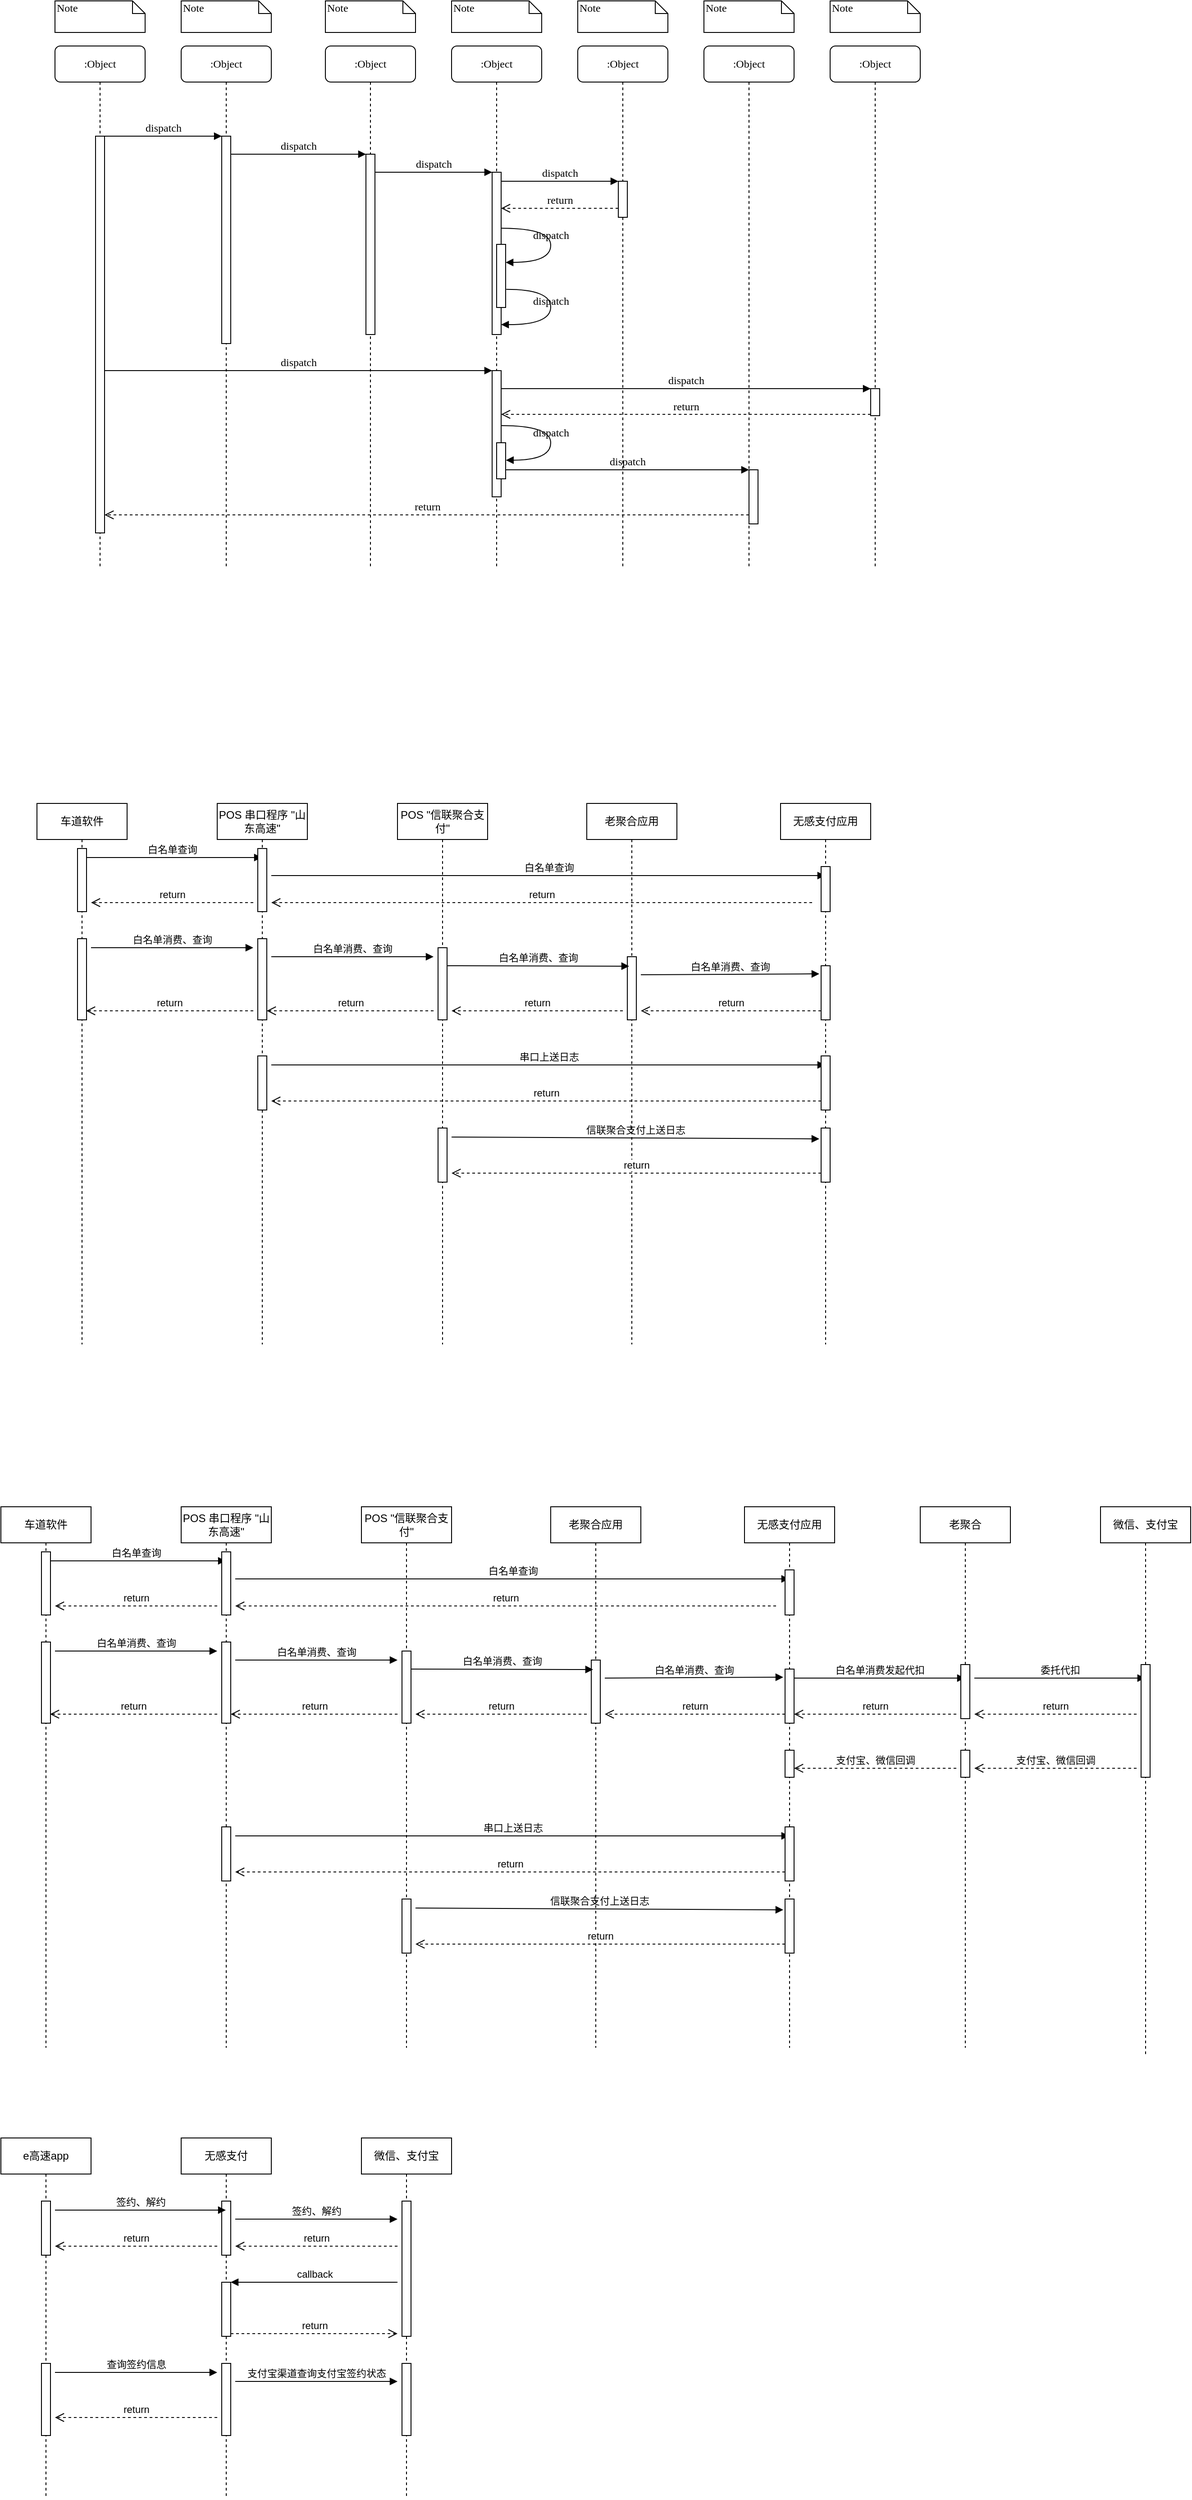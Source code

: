 <mxfile version="17.4.2" type="github">
  <diagram name="Page-1" id="13e1069c-82ec-6db2-03f1-153e76fe0fe0">
    <mxGraphModel dx="1422" dy="794" grid="1" gridSize="10" guides="1" tooltips="1" connect="1" arrows="1" fold="1" page="1" pageScale="1" pageWidth="1100" pageHeight="850" background="none" math="0" shadow="0">
      <root>
        <mxCell id="0" />
        <mxCell id="1" parent="0" />
        <mxCell id="7baba1c4bc27f4b0-2" value=":Object" style="shape=umlLifeline;perimeter=lifelinePerimeter;whiteSpace=wrap;html=1;container=1;collapsible=0;recursiveResize=0;outlineConnect=0;rounded=1;shadow=0;comic=0;labelBackgroundColor=none;strokeWidth=1;fontFamily=Verdana;fontSize=12;align=center;" parent="1" vertex="1">
          <mxGeometry x="240" y="80" width="100" height="580" as="geometry" />
        </mxCell>
        <mxCell id="7baba1c4bc27f4b0-10" value="" style="html=1;points=[];perimeter=orthogonalPerimeter;rounded=0;shadow=0;comic=0;labelBackgroundColor=none;strokeWidth=1;fontFamily=Verdana;fontSize=12;align=center;" parent="7baba1c4bc27f4b0-2" vertex="1">
          <mxGeometry x="45" y="100" width="10" height="230" as="geometry" />
        </mxCell>
        <mxCell id="7baba1c4bc27f4b0-3" value=":Object" style="shape=umlLifeline;perimeter=lifelinePerimeter;whiteSpace=wrap;html=1;container=1;collapsible=0;recursiveResize=0;outlineConnect=0;rounded=1;shadow=0;comic=0;labelBackgroundColor=none;strokeWidth=1;fontFamily=Verdana;fontSize=12;align=center;" parent="1" vertex="1">
          <mxGeometry x="400" y="80" width="100" height="580" as="geometry" />
        </mxCell>
        <mxCell id="7baba1c4bc27f4b0-13" value="" style="html=1;points=[];perimeter=orthogonalPerimeter;rounded=0;shadow=0;comic=0;labelBackgroundColor=none;strokeWidth=1;fontFamily=Verdana;fontSize=12;align=center;" parent="7baba1c4bc27f4b0-3" vertex="1">
          <mxGeometry x="45" y="120" width="10" height="200" as="geometry" />
        </mxCell>
        <mxCell id="7baba1c4bc27f4b0-4" value=":Object" style="shape=umlLifeline;perimeter=lifelinePerimeter;whiteSpace=wrap;html=1;container=1;collapsible=0;recursiveResize=0;outlineConnect=0;rounded=1;shadow=0;comic=0;labelBackgroundColor=none;strokeWidth=1;fontFamily=Verdana;fontSize=12;align=center;" parent="1" vertex="1">
          <mxGeometry x="540" y="80" width="100" height="580" as="geometry" />
        </mxCell>
        <mxCell id="7baba1c4bc27f4b0-5" value=":Object" style="shape=umlLifeline;perimeter=lifelinePerimeter;whiteSpace=wrap;html=1;container=1;collapsible=0;recursiveResize=0;outlineConnect=0;rounded=1;shadow=0;comic=0;labelBackgroundColor=none;strokeWidth=1;fontFamily=Verdana;fontSize=12;align=center;" parent="1" vertex="1">
          <mxGeometry x="680" y="80" width="100" height="580" as="geometry" />
        </mxCell>
        <mxCell id="7baba1c4bc27f4b0-6" value=":Object" style="shape=umlLifeline;perimeter=lifelinePerimeter;whiteSpace=wrap;html=1;container=1;collapsible=0;recursiveResize=0;outlineConnect=0;rounded=1;shadow=0;comic=0;labelBackgroundColor=none;strokeWidth=1;fontFamily=Verdana;fontSize=12;align=center;" parent="1" vertex="1">
          <mxGeometry x="820" y="80" width="100" height="580" as="geometry" />
        </mxCell>
        <mxCell id="7baba1c4bc27f4b0-7" value=":Object" style="shape=umlLifeline;perimeter=lifelinePerimeter;whiteSpace=wrap;html=1;container=1;collapsible=0;recursiveResize=0;outlineConnect=0;rounded=1;shadow=0;comic=0;labelBackgroundColor=none;strokeWidth=1;fontFamily=Verdana;fontSize=12;align=center;" parent="1" vertex="1">
          <mxGeometry x="960" y="80" width="100" height="580" as="geometry" />
        </mxCell>
        <mxCell id="7baba1c4bc27f4b0-8" value=":Object" style="shape=umlLifeline;perimeter=lifelinePerimeter;whiteSpace=wrap;html=1;container=1;collapsible=0;recursiveResize=0;outlineConnect=0;rounded=1;shadow=0;comic=0;labelBackgroundColor=none;strokeWidth=1;fontFamily=Verdana;fontSize=12;align=center;" parent="1" vertex="1">
          <mxGeometry x="100" y="80" width="100" height="580" as="geometry" />
        </mxCell>
        <mxCell id="7baba1c4bc27f4b0-9" value="" style="html=1;points=[];perimeter=orthogonalPerimeter;rounded=0;shadow=0;comic=0;labelBackgroundColor=none;strokeWidth=1;fontFamily=Verdana;fontSize=12;align=center;" parent="7baba1c4bc27f4b0-8" vertex="1">
          <mxGeometry x="45" y="100" width="10" height="440" as="geometry" />
        </mxCell>
        <mxCell id="7baba1c4bc27f4b0-16" value="" style="html=1;points=[];perimeter=orthogonalPerimeter;rounded=0;shadow=0;comic=0;labelBackgroundColor=none;strokeWidth=1;fontFamily=Verdana;fontSize=12;align=center;" parent="1" vertex="1">
          <mxGeometry x="585" y="220" width="10" height="180" as="geometry" />
        </mxCell>
        <mxCell id="7baba1c4bc27f4b0-17" value="dispatch" style="html=1;verticalAlign=bottom;endArrow=block;labelBackgroundColor=none;fontFamily=Verdana;fontSize=12;edgeStyle=elbowEdgeStyle;elbow=vertical;" parent="1" source="7baba1c4bc27f4b0-13" target="7baba1c4bc27f4b0-16" edge="1">
          <mxGeometry relative="1" as="geometry">
            <mxPoint x="510" y="220" as="sourcePoint" />
            <Array as="points">
              <mxPoint x="460" y="220" />
            </Array>
          </mxGeometry>
        </mxCell>
        <mxCell id="7baba1c4bc27f4b0-19" value="" style="html=1;points=[];perimeter=orthogonalPerimeter;rounded=0;shadow=0;comic=0;labelBackgroundColor=none;strokeWidth=1;fontFamily=Verdana;fontSize=12;align=center;" parent="1" vertex="1">
          <mxGeometry x="725" y="230" width="10" height="40" as="geometry" />
        </mxCell>
        <mxCell id="7baba1c4bc27f4b0-20" value="dispatch" style="html=1;verticalAlign=bottom;endArrow=block;entryX=0;entryY=0;labelBackgroundColor=none;fontFamily=Verdana;fontSize=12;edgeStyle=elbowEdgeStyle;elbow=vertical;" parent="1" source="7baba1c4bc27f4b0-16" target="7baba1c4bc27f4b0-19" edge="1">
          <mxGeometry relative="1" as="geometry">
            <mxPoint x="650" y="230" as="sourcePoint" />
          </mxGeometry>
        </mxCell>
        <mxCell id="7baba1c4bc27f4b0-21" value="return" style="html=1;verticalAlign=bottom;endArrow=open;dashed=1;endSize=8;labelBackgroundColor=none;fontFamily=Verdana;fontSize=12;edgeStyle=elbowEdgeStyle;elbow=vertical;" parent="1" source="7baba1c4bc27f4b0-19" target="7baba1c4bc27f4b0-16" edge="1">
          <mxGeometry relative="1" as="geometry">
            <mxPoint x="650" y="306" as="targetPoint" />
            <Array as="points">
              <mxPoint x="670" y="260" />
              <mxPoint x="700" y="260" />
            </Array>
          </mxGeometry>
        </mxCell>
        <mxCell id="7baba1c4bc27f4b0-22" value="" style="html=1;points=[];perimeter=orthogonalPerimeter;rounded=0;shadow=0;comic=0;labelBackgroundColor=none;strokeWidth=1;fontFamily=Verdana;fontSize=12;align=center;" parent="1" vertex="1">
          <mxGeometry x="585" y="440" width="10" height="140" as="geometry" />
        </mxCell>
        <mxCell id="7baba1c4bc27f4b0-23" value="dispatch" style="html=1;verticalAlign=bottom;endArrow=block;entryX=0;entryY=0;labelBackgroundColor=none;fontFamily=Verdana;fontSize=12;" parent="1" source="7baba1c4bc27f4b0-9" target="7baba1c4bc27f4b0-22" edge="1">
          <mxGeometry relative="1" as="geometry">
            <mxPoint x="510" y="420" as="sourcePoint" />
          </mxGeometry>
        </mxCell>
        <mxCell id="7baba1c4bc27f4b0-25" value="" style="html=1;points=[];perimeter=orthogonalPerimeter;rounded=0;shadow=0;comic=0;labelBackgroundColor=none;strokeColor=#000000;strokeWidth=1;fillColor=#FFFFFF;fontFamily=Verdana;fontSize=12;fontColor=#000000;align=center;" parent="1" vertex="1">
          <mxGeometry x="1005" y="460" width="10" height="30" as="geometry" />
        </mxCell>
        <mxCell id="7baba1c4bc27f4b0-26" value="dispatch" style="html=1;verticalAlign=bottom;endArrow=block;entryX=0;entryY=0;labelBackgroundColor=none;fontFamily=Verdana;fontSize=12;" parent="1" source="7baba1c4bc27f4b0-22" target="7baba1c4bc27f4b0-25" edge="1">
          <mxGeometry relative="1" as="geometry">
            <mxPoint x="930" y="340" as="sourcePoint" />
          </mxGeometry>
        </mxCell>
        <mxCell id="7baba1c4bc27f4b0-27" value="return" style="html=1;verticalAlign=bottom;endArrow=open;dashed=1;endSize=8;exitX=0;exitY=0.95;labelBackgroundColor=none;fontFamily=Verdana;fontSize=12;" parent="1" source="7baba1c4bc27f4b0-25" target="7baba1c4bc27f4b0-22" edge="1">
          <mxGeometry relative="1" as="geometry">
            <mxPoint x="930" y="416" as="targetPoint" />
          </mxGeometry>
        </mxCell>
        <mxCell id="7baba1c4bc27f4b0-28" value="" style="html=1;points=[];perimeter=orthogonalPerimeter;rounded=0;shadow=0;comic=0;labelBackgroundColor=none;strokeWidth=1;fontFamily=Verdana;fontSize=12;align=center;" parent="1" vertex="1">
          <mxGeometry x="870" y="550" width="10" height="60" as="geometry" />
        </mxCell>
        <mxCell id="7baba1c4bc27f4b0-29" value="dispatch" style="html=1;verticalAlign=bottom;endArrow=block;entryX=0;entryY=0;labelBackgroundColor=none;fontFamily=Verdana;fontSize=12;edgeStyle=elbowEdgeStyle;elbow=vertical;" parent="1" source="7baba1c4bc27f4b0-37" target="7baba1c4bc27f4b0-28" edge="1">
          <mxGeometry relative="1" as="geometry">
            <mxPoint x="800" y="550" as="sourcePoint" />
          </mxGeometry>
        </mxCell>
        <mxCell id="7baba1c4bc27f4b0-30" value="return" style="html=1;verticalAlign=bottom;endArrow=open;dashed=1;endSize=8;labelBackgroundColor=none;fontFamily=Verdana;fontSize=12;edgeStyle=elbowEdgeStyle;elbow=vertical;" parent="1" source="7baba1c4bc27f4b0-28" target="7baba1c4bc27f4b0-9" edge="1">
          <mxGeometry relative="1" as="geometry">
            <mxPoint x="800" y="626" as="targetPoint" />
            <Array as="points">
              <mxPoint x="570" y="600" />
            </Array>
          </mxGeometry>
        </mxCell>
        <mxCell id="7baba1c4bc27f4b0-11" value="dispatch" style="html=1;verticalAlign=bottom;endArrow=block;entryX=0;entryY=0;labelBackgroundColor=none;fontFamily=Verdana;fontSize=12;edgeStyle=elbowEdgeStyle;elbow=vertical;" parent="1" source="7baba1c4bc27f4b0-9" target="7baba1c4bc27f4b0-10" edge="1">
          <mxGeometry relative="1" as="geometry">
            <mxPoint x="220" y="190" as="sourcePoint" />
          </mxGeometry>
        </mxCell>
        <mxCell id="7baba1c4bc27f4b0-14" value="dispatch" style="html=1;verticalAlign=bottom;endArrow=block;entryX=0;entryY=0;labelBackgroundColor=none;fontFamily=Verdana;fontSize=12;edgeStyle=elbowEdgeStyle;elbow=vertical;" parent="1" source="7baba1c4bc27f4b0-10" target="7baba1c4bc27f4b0-13" edge="1">
          <mxGeometry relative="1" as="geometry">
            <mxPoint x="370" y="200" as="sourcePoint" />
          </mxGeometry>
        </mxCell>
        <mxCell id="7baba1c4bc27f4b0-34" value="" style="html=1;points=[];perimeter=orthogonalPerimeter;rounded=0;shadow=0;comic=0;labelBackgroundColor=none;strokeWidth=1;fontFamily=Verdana;fontSize=12;align=center;" parent="1" vertex="1">
          <mxGeometry x="590" y="300" width="10" height="70" as="geometry" />
        </mxCell>
        <mxCell id="7baba1c4bc27f4b0-35" value="dispatch" style="html=1;verticalAlign=bottom;endArrow=block;labelBackgroundColor=none;fontFamily=Verdana;fontSize=12;elbow=vertical;edgeStyle=orthogonalEdgeStyle;curved=1;entryX=1;entryY=0.286;entryPerimeter=0;exitX=1.038;exitY=0.345;exitPerimeter=0;" parent="1" source="7baba1c4bc27f4b0-16" target="7baba1c4bc27f4b0-34" edge="1">
          <mxGeometry relative="1" as="geometry">
            <mxPoint x="465" y="230" as="sourcePoint" />
            <mxPoint x="595" y="230" as="targetPoint" />
            <Array as="points">
              <mxPoint x="650" y="282" />
              <mxPoint x="650" y="320" />
            </Array>
          </mxGeometry>
        </mxCell>
        <mxCell id="7baba1c4bc27f4b0-36" value="dispatch" style="html=1;verticalAlign=bottom;endArrow=block;labelBackgroundColor=none;fontFamily=Verdana;fontSize=12;elbow=vertical;edgeStyle=orthogonalEdgeStyle;curved=1;exitX=1.066;exitY=0.713;exitPerimeter=0;" parent="1" source="7baba1c4bc27f4b0-34" edge="1">
          <mxGeometry relative="1" as="geometry">
            <mxPoint x="610.333" y="350" as="sourcePoint" />
            <mxPoint x="595" y="389" as="targetPoint" />
            <Array as="points">
              <mxPoint x="650" y="350" />
              <mxPoint x="650" y="389" />
            </Array>
          </mxGeometry>
        </mxCell>
        <mxCell id="7baba1c4bc27f4b0-37" value="" style="html=1;points=[];perimeter=orthogonalPerimeter;rounded=0;shadow=0;comic=0;labelBackgroundColor=none;strokeWidth=1;fontFamily=Verdana;fontSize=12;align=center;" parent="1" vertex="1">
          <mxGeometry x="590" y="520" width="10" height="40" as="geometry" />
        </mxCell>
        <mxCell id="7baba1c4bc27f4b0-39" value="dispatch" style="html=1;verticalAlign=bottom;endArrow=block;labelBackgroundColor=none;fontFamily=Verdana;fontSize=12;elbow=vertical;edgeStyle=orthogonalEdgeStyle;curved=1;entryX=1;entryY=0.286;entryPerimeter=0;exitX=1.038;exitY=0.345;exitPerimeter=0;" parent="1" edge="1">
          <mxGeometry relative="1" as="geometry">
            <mxPoint x="595.333" y="501" as="sourcePoint" />
            <mxPoint x="600.333" y="539.333" as="targetPoint" />
            <Array as="points">
              <mxPoint x="650" y="501" />
              <mxPoint x="650" y="539" />
            </Array>
          </mxGeometry>
        </mxCell>
        <mxCell id="7baba1c4bc27f4b0-40" value="Note" style="shape=note;whiteSpace=wrap;html=1;size=14;verticalAlign=top;align=left;spacingTop=-6;rounded=0;shadow=0;comic=0;labelBackgroundColor=none;strokeWidth=1;fontFamily=Verdana;fontSize=12" parent="1" vertex="1">
          <mxGeometry x="100" y="30" width="100" height="35" as="geometry" />
        </mxCell>
        <mxCell id="7baba1c4bc27f4b0-41" value="Note" style="shape=note;whiteSpace=wrap;html=1;size=14;verticalAlign=top;align=left;spacingTop=-6;rounded=0;shadow=0;comic=0;labelBackgroundColor=none;strokeWidth=1;fontFamily=Verdana;fontSize=12" parent="1" vertex="1">
          <mxGeometry x="240" y="30" width="100" height="35" as="geometry" />
        </mxCell>
        <mxCell id="7baba1c4bc27f4b0-42" value="Note" style="shape=note;whiteSpace=wrap;html=1;size=14;verticalAlign=top;align=left;spacingTop=-6;rounded=0;shadow=0;comic=0;labelBackgroundColor=none;strokeWidth=1;fontFamily=Verdana;fontSize=12" parent="1" vertex="1">
          <mxGeometry x="400" y="30" width="100" height="35" as="geometry" />
        </mxCell>
        <mxCell id="7baba1c4bc27f4b0-43" value="Note" style="shape=note;whiteSpace=wrap;html=1;size=14;verticalAlign=top;align=left;spacingTop=-6;rounded=0;shadow=0;comic=0;labelBackgroundColor=none;strokeWidth=1;fontFamily=Verdana;fontSize=12" parent="1" vertex="1">
          <mxGeometry x="540" y="30" width="100" height="35" as="geometry" />
        </mxCell>
        <mxCell id="7baba1c4bc27f4b0-44" value="Note" style="shape=note;whiteSpace=wrap;html=1;size=14;verticalAlign=top;align=left;spacingTop=-6;rounded=0;shadow=0;comic=0;labelBackgroundColor=none;strokeWidth=1;fontFamily=Verdana;fontSize=12" parent="1" vertex="1">
          <mxGeometry x="680" y="30" width="100" height="35" as="geometry" />
        </mxCell>
        <mxCell id="7baba1c4bc27f4b0-45" value="Note" style="shape=note;whiteSpace=wrap;html=1;size=14;verticalAlign=top;align=left;spacingTop=-6;rounded=0;shadow=0;comic=0;labelBackgroundColor=none;strokeWidth=1;fontFamily=Verdana;fontSize=12" parent="1" vertex="1">
          <mxGeometry x="820" y="30" width="100" height="35" as="geometry" />
        </mxCell>
        <mxCell id="7baba1c4bc27f4b0-46" value="Note" style="shape=note;whiteSpace=wrap;html=1;size=14;verticalAlign=top;align=left;spacingTop=-6;rounded=0;shadow=0;comic=0;labelBackgroundColor=none;strokeWidth=1;fontFamily=Verdana;fontSize=12" parent="1" vertex="1">
          <mxGeometry x="960" y="30" width="100" height="35" as="geometry" />
        </mxCell>
        <mxCell id="D-5Mkm0WoFAVphHgILJh-1" value="车道软件" style="shape=umlLifeline;perimeter=lifelinePerimeter;whiteSpace=wrap;html=1;container=1;collapsible=0;recursiveResize=0;outlineConnect=0;" parent="1" vertex="1">
          <mxGeometry x="80" y="920" width="100" height="600" as="geometry" />
        </mxCell>
        <mxCell id="D-5Mkm0WoFAVphHgILJh-15" value="白名单查询" style="html=1;verticalAlign=bottom;endArrow=block;rounded=0;" parent="D-5Mkm0WoFAVphHgILJh-1" target="D-5Mkm0WoFAVphHgILJh-2" edge="1">
          <mxGeometry width="80" relative="1" as="geometry">
            <mxPoint x="50" y="60" as="sourcePoint" />
            <mxPoint x="130" y="60" as="targetPoint" />
          </mxGeometry>
        </mxCell>
        <mxCell id="D-5Mkm0WoFAVphHgILJh-21" value="" style="html=1;points=[];perimeter=orthogonalPerimeter;" parent="D-5Mkm0WoFAVphHgILJh-1" vertex="1">
          <mxGeometry x="45" y="50" width="10" height="70" as="geometry" />
        </mxCell>
        <mxCell id="D-5Mkm0WoFAVphHgILJh-22" value="" style="html=1;points=[];perimeter=orthogonalPerimeter;" parent="D-5Mkm0WoFAVphHgILJh-1" vertex="1">
          <mxGeometry x="45" y="150" width="10" height="90" as="geometry" />
        </mxCell>
        <mxCell id="D-5Mkm0WoFAVphHgILJh-23" value="白名单消费、查询" style="html=1;verticalAlign=bottom;endArrow=block;rounded=0;" parent="D-5Mkm0WoFAVphHgILJh-1" edge="1">
          <mxGeometry width="80" relative="1" as="geometry">
            <mxPoint x="60" y="160" as="sourcePoint" />
            <mxPoint x="240" y="160" as="targetPoint" />
          </mxGeometry>
        </mxCell>
        <mxCell id="D-5Mkm0WoFAVphHgILJh-2" value="POS 串口程序 &quot;山东高速&quot;" style="shape=umlLifeline;perimeter=lifelinePerimeter;whiteSpace=wrap;html=1;container=1;collapsible=0;recursiveResize=0;outlineConnect=0;" parent="1" vertex="1">
          <mxGeometry x="280" y="920" width="100" height="600" as="geometry" />
        </mxCell>
        <mxCell id="D-5Mkm0WoFAVphHgILJh-13" value="" style="html=1;points=[];perimeter=orthogonalPerimeter;" parent="D-5Mkm0WoFAVphHgILJh-2" vertex="1">
          <mxGeometry x="45" y="150" width="10" height="90" as="geometry" />
        </mxCell>
        <mxCell id="D-5Mkm0WoFAVphHgILJh-14" value="" style="html=1;points=[];perimeter=orthogonalPerimeter;" parent="D-5Mkm0WoFAVphHgILJh-2" vertex="1">
          <mxGeometry x="45" y="280" width="10" height="60" as="geometry" />
        </mxCell>
        <mxCell id="D-5Mkm0WoFAVphHgILJh-17" value="白名单查询" style="html=1;verticalAlign=bottom;endArrow=block;rounded=0;" parent="D-5Mkm0WoFAVphHgILJh-2" target="D-5Mkm0WoFAVphHgILJh-5" edge="1">
          <mxGeometry width="80" relative="1" as="geometry">
            <mxPoint x="60" y="80" as="sourcePoint" />
            <mxPoint x="140" y="80" as="targetPoint" />
          </mxGeometry>
        </mxCell>
        <mxCell id="D-5Mkm0WoFAVphHgILJh-24" value="白名单消费、查询" style="html=1;verticalAlign=bottom;endArrow=block;rounded=0;" parent="D-5Mkm0WoFAVphHgILJh-2" edge="1">
          <mxGeometry width="80" relative="1" as="geometry">
            <mxPoint x="60" y="170" as="sourcePoint" />
            <mxPoint x="240" y="170" as="targetPoint" />
          </mxGeometry>
        </mxCell>
        <mxCell id="D-5Mkm0WoFAVphHgILJh-36" value="串口上送日志" style="html=1;verticalAlign=bottom;endArrow=block;rounded=0;" parent="D-5Mkm0WoFAVphHgILJh-2" target="D-5Mkm0WoFAVphHgILJh-5" edge="1">
          <mxGeometry width="80" relative="1" as="geometry">
            <mxPoint x="60" y="290" as="sourcePoint" />
            <mxPoint x="140" y="290" as="targetPoint" />
          </mxGeometry>
        </mxCell>
        <mxCell id="D-5Mkm0WoFAVphHgILJh-3" value="POS &quot;信联聚合支付&quot;" style="shape=umlLifeline;perimeter=lifelinePerimeter;whiteSpace=wrap;html=1;container=1;collapsible=0;recursiveResize=0;outlineConnect=0;" parent="1" vertex="1">
          <mxGeometry x="480" y="920" width="100" height="600" as="geometry" />
        </mxCell>
        <mxCell id="D-5Mkm0WoFAVphHgILJh-25" value="" style="html=1;points=[];perimeter=orthogonalPerimeter;" parent="D-5Mkm0WoFAVphHgILJh-3" vertex="1">
          <mxGeometry x="45" y="160" width="10" height="80" as="geometry" />
        </mxCell>
        <mxCell id="D-5Mkm0WoFAVphHgILJh-35" value="" style="html=1;points=[];perimeter=orthogonalPerimeter;" parent="D-5Mkm0WoFAVphHgILJh-3" vertex="1">
          <mxGeometry x="45" y="360" width="10" height="60" as="geometry" />
        </mxCell>
        <mxCell id="D-5Mkm0WoFAVphHgILJh-41" value="信联聚合支付上送日志" style="html=1;verticalAlign=bottom;endArrow=block;rounded=0;entryX=-0.2;entryY=0.2;entryDx=0;entryDy=0;entryPerimeter=0;" parent="D-5Mkm0WoFAVphHgILJh-3" target="D-5Mkm0WoFAVphHgILJh-40" edge="1">
          <mxGeometry width="80" relative="1" as="geometry">
            <mxPoint x="60" y="370" as="sourcePoint" />
            <mxPoint x="140" y="370" as="targetPoint" />
          </mxGeometry>
        </mxCell>
        <mxCell id="D-5Mkm0WoFAVphHgILJh-4" value="老聚合应用" style="shape=umlLifeline;perimeter=lifelinePerimeter;whiteSpace=wrap;html=1;container=1;collapsible=0;recursiveResize=0;outlineConnect=0;" parent="1" vertex="1">
          <mxGeometry x="690" y="920" width="100" height="600" as="geometry" />
        </mxCell>
        <mxCell id="D-5Mkm0WoFAVphHgILJh-27" value="" style="html=1;points=[];perimeter=orthogonalPerimeter;" parent="D-5Mkm0WoFAVphHgILJh-4" vertex="1">
          <mxGeometry x="45" y="170" width="10" height="70" as="geometry" />
        </mxCell>
        <mxCell id="D-5Mkm0WoFAVphHgILJh-29" value="白名单消费、查询" style="html=1;verticalAlign=bottom;endArrow=block;rounded=0;entryX=-0.2;entryY=0.15;entryDx=0;entryDy=0;entryPerimeter=0;" parent="D-5Mkm0WoFAVphHgILJh-4" target="D-5Mkm0WoFAVphHgILJh-28" edge="1">
          <mxGeometry width="80" relative="1" as="geometry">
            <mxPoint x="60" y="190" as="sourcePoint" />
            <mxPoint x="140" y="190" as="targetPoint" />
          </mxGeometry>
        </mxCell>
        <mxCell id="D-5Mkm0WoFAVphHgILJh-5" value="无感支付应用" style="shape=umlLifeline;perimeter=lifelinePerimeter;whiteSpace=wrap;html=1;container=1;collapsible=0;recursiveResize=0;outlineConnect=0;" parent="1" vertex="1">
          <mxGeometry x="905" y="920" width="100" height="600" as="geometry" />
        </mxCell>
        <mxCell id="D-5Mkm0WoFAVphHgILJh-19" value="" style="html=1;points=[];perimeter=orthogonalPerimeter;" parent="D-5Mkm0WoFAVphHgILJh-5" vertex="1">
          <mxGeometry x="45" y="70" width="10" height="50" as="geometry" />
        </mxCell>
        <mxCell id="D-5Mkm0WoFAVphHgILJh-28" value="" style="html=1;points=[];perimeter=orthogonalPerimeter;" parent="D-5Mkm0WoFAVphHgILJh-5" vertex="1">
          <mxGeometry x="45" y="180" width="10" height="60" as="geometry" />
        </mxCell>
        <mxCell id="D-5Mkm0WoFAVphHgILJh-38" value="" style="html=1;points=[];perimeter=orthogonalPerimeter;" parent="D-5Mkm0WoFAVphHgILJh-5" vertex="1">
          <mxGeometry x="45" y="280" width="10" height="60" as="geometry" />
        </mxCell>
        <mxCell id="D-5Mkm0WoFAVphHgILJh-37" value="return" style="html=1;verticalAlign=bottom;endArrow=open;dashed=1;endSize=8;rounded=0;" parent="D-5Mkm0WoFAVphHgILJh-5" edge="1">
          <mxGeometry relative="1" as="geometry">
            <mxPoint x="45" y="330" as="sourcePoint" />
            <mxPoint x="-565" y="330" as="targetPoint" />
          </mxGeometry>
        </mxCell>
        <mxCell id="D-5Mkm0WoFAVphHgILJh-40" value="" style="html=1;points=[];perimeter=orthogonalPerimeter;" parent="D-5Mkm0WoFAVphHgILJh-5" vertex="1">
          <mxGeometry x="45" y="360" width="10" height="60" as="geometry" />
        </mxCell>
        <mxCell id="D-5Mkm0WoFAVphHgILJh-11" value="" style="html=1;points=[];perimeter=orthogonalPerimeter;" parent="1" vertex="1">
          <mxGeometry x="325" y="970" width="10" height="70" as="geometry" />
        </mxCell>
        <mxCell id="D-5Mkm0WoFAVphHgILJh-18" value="return" style="html=1;verticalAlign=bottom;endArrow=open;dashed=1;endSize=8;rounded=0;" parent="1" edge="1">
          <mxGeometry relative="1" as="geometry">
            <mxPoint x="940" y="1030" as="sourcePoint" />
            <mxPoint x="340" y="1030" as="targetPoint" />
          </mxGeometry>
        </mxCell>
        <mxCell id="D-5Mkm0WoFAVphHgILJh-20" value="return" style="html=1;verticalAlign=bottom;endArrow=open;dashed=1;endSize=8;rounded=0;" parent="1" edge="1">
          <mxGeometry relative="1" as="geometry">
            <mxPoint x="320" y="1030" as="sourcePoint" />
            <mxPoint x="140" y="1030" as="targetPoint" />
          </mxGeometry>
        </mxCell>
        <mxCell id="D-5Mkm0WoFAVphHgILJh-26" value="白名单消费、查询" style="html=1;verticalAlign=bottom;endArrow=block;rounded=0;entryX=0.2;entryY=0.15;entryDx=0;entryDy=0;entryPerimeter=0;" parent="1" target="D-5Mkm0WoFAVphHgILJh-27" edge="1">
          <mxGeometry width="80" relative="1" as="geometry">
            <mxPoint x="535.5" y="1100" as="sourcePoint" />
            <mxPoint x="730" y="1100" as="targetPoint" />
          </mxGeometry>
        </mxCell>
        <mxCell id="D-5Mkm0WoFAVphHgILJh-30" value="return" style="html=1;verticalAlign=bottom;endArrow=open;dashed=1;endSize=8;rounded=0;" parent="1" edge="1">
          <mxGeometry relative="1" as="geometry">
            <mxPoint x="950" y="1150" as="sourcePoint" />
            <mxPoint x="750" y="1150" as="targetPoint" />
          </mxGeometry>
        </mxCell>
        <mxCell id="D-5Mkm0WoFAVphHgILJh-31" value="return" style="html=1;verticalAlign=bottom;endArrow=open;dashed=1;endSize=8;rounded=0;" parent="1" edge="1">
          <mxGeometry relative="1" as="geometry">
            <mxPoint x="730" y="1150" as="sourcePoint" />
            <mxPoint x="540" y="1150" as="targetPoint" />
          </mxGeometry>
        </mxCell>
        <mxCell id="D-5Mkm0WoFAVphHgILJh-32" value="return" style="html=1;verticalAlign=bottom;endArrow=open;dashed=1;endSize=8;rounded=0;" parent="1" edge="1">
          <mxGeometry relative="1" as="geometry">
            <mxPoint x="520" y="1150" as="sourcePoint" />
            <mxPoint x="335" y="1150" as="targetPoint" />
          </mxGeometry>
        </mxCell>
        <mxCell id="D-5Mkm0WoFAVphHgILJh-33" value="return" style="html=1;verticalAlign=bottom;endArrow=open;dashed=1;endSize=8;rounded=0;" parent="1" edge="1">
          <mxGeometry relative="1" as="geometry">
            <mxPoint x="320" y="1150" as="sourcePoint" />
            <mxPoint x="134.5" y="1150" as="targetPoint" />
          </mxGeometry>
        </mxCell>
        <mxCell id="D-5Mkm0WoFAVphHgILJh-42" value="return" style="html=1;verticalAlign=bottom;endArrow=open;dashed=1;endSize=8;rounded=0;exitX=0;exitY=0.833;exitDx=0;exitDy=0;exitPerimeter=0;" parent="1" source="D-5Mkm0WoFAVphHgILJh-40" edge="1">
          <mxGeometry relative="1" as="geometry">
            <mxPoint x="940" y="1330" as="sourcePoint" />
            <mxPoint x="540" y="1330" as="targetPoint" />
          </mxGeometry>
        </mxCell>
        <mxCell id="xb5AY5iqo3YvJbGLRZmN-33" value="车道软件" style="shape=umlLifeline;perimeter=lifelinePerimeter;whiteSpace=wrap;html=1;container=1;collapsible=0;recursiveResize=0;outlineConnect=0;" vertex="1" parent="1">
          <mxGeometry x="40" y="1700" width="100" height="600" as="geometry" />
        </mxCell>
        <mxCell id="xb5AY5iqo3YvJbGLRZmN-34" value="白名单查询" style="html=1;verticalAlign=bottom;endArrow=block;rounded=0;" edge="1" parent="xb5AY5iqo3YvJbGLRZmN-33" target="xb5AY5iqo3YvJbGLRZmN-38">
          <mxGeometry width="80" relative="1" as="geometry">
            <mxPoint x="50" y="60" as="sourcePoint" />
            <mxPoint x="130" y="60" as="targetPoint" />
          </mxGeometry>
        </mxCell>
        <mxCell id="xb5AY5iqo3YvJbGLRZmN-35" value="" style="html=1;points=[];perimeter=orthogonalPerimeter;" vertex="1" parent="xb5AY5iqo3YvJbGLRZmN-33">
          <mxGeometry x="45" y="50" width="10" height="70" as="geometry" />
        </mxCell>
        <mxCell id="xb5AY5iqo3YvJbGLRZmN-36" value="" style="html=1;points=[];perimeter=orthogonalPerimeter;" vertex="1" parent="xb5AY5iqo3YvJbGLRZmN-33">
          <mxGeometry x="45" y="150" width="10" height="90" as="geometry" />
        </mxCell>
        <mxCell id="xb5AY5iqo3YvJbGLRZmN-37" value="白名单消费、查询" style="html=1;verticalAlign=bottom;endArrow=block;rounded=0;" edge="1" parent="xb5AY5iqo3YvJbGLRZmN-33">
          <mxGeometry width="80" relative="1" as="geometry">
            <mxPoint x="60" y="160" as="sourcePoint" />
            <mxPoint x="240" y="160" as="targetPoint" />
          </mxGeometry>
        </mxCell>
        <mxCell id="xb5AY5iqo3YvJbGLRZmN-38" value="POS 串口程序 &quot;山东高速&quot;" style="shape=umlLifeline;perimeter=lifelinePerimeter;whiteSpace=wrap;html=1;container=1;collapsible=0;recursiveResize=0;outlineConnect=0;" vertex="1" parent="1">
          <mxGeometry x="240" y="1700" width="100" height="600" as="geometry" />
        </mxCell>
        <mxCell id="xb5AY5iqo3YvJbGLRZmN-39" value="" style="html=1;points=[];perimeter=orthogonalPerimeter;" vertex="1" parent="xb5AY5iqo3YvJbGLRZmN-38">
          <mxGeometry x="45" y="150" width="10" height="90" as="geometry" />
        </mxCell>
        <mxCell id="xb5AY5iqo3YvJbGLRZmN-40" value="" style="html=1;points=[];perimeter=orthogonalPerimeter;" vertex="1" parent="xb5AY5iqo3YvJbGLRZmN-38">
          <mxGeometry x="45" y="355" width="10" height="60" as="geometry" />
        </mxCell>
        <mxCell id="xb5AY5iqo3YvJbGLRZmN-41" value="白名单查询" style="html=1;verticalAlign=bottom;endArrow=block;rounded=0;" edge="1" parent="xb5AY5iqo3YvJbGLRZmN-38" target="xb5AY5iqo3YvJbGLRZmN-51">
          <mxGeometry width="80" relative="1" as="geometry">
            <mxPoint x="60" y="80" as="sourcePoint" />
            <mxPoint x="140" y="80" as="targetPoint" />
          </mxGeometry>
        </mxCell>
        <mxCell id="xb5AY5iqo3YvJbGLRZmN-42" value="白名单消费、查询" style="html=1;verticalAlign=bottom;endArrow=block;rounded=0;" edge="1" parent="xb5AY5iqo3YvJbGLRZmN-38">
          <mxGeometry width="80" relative="1" as="geometry">
            <mxPoint x="60" y="170" as="sourcePoint" />
            <mxPoint x="240" y="170" as="targetPoint" />
          </mxGeometry>
        </mxCell>
        <mxCell id="xb5AY5iqo3YvJbGLRZmN-43" value="串口上送日志" style="html=1;verticalAlign=bottom;endArrow=block;rounded=0;" edge="1" parent="xb5AY5iqo3YvJbGLRZmN-38">
          <mxGeometry width="80" relative="1" as="geometry">
            <mxPoint x="60" y="365" as="sourcePoint" />
            <mxPoint x="674.5" y="365" as="targetPoint" />
          </mxGeometry>
        </mxCell>
        <mxCell id="xb5AY5iqo3YvJbGLRZmN-44" value="POS &quot;信联聚合支付&quot;" style="shape=umlLifeline;perimeter=lifelinePerimeter;whiteSpace=wrap;html=1;container=1;collapsible=0;recursiveResize=0;outlineConnect=0;" vertex="1" parent="1">
          <mxGeometry x="440" y="1700" width="100" height="600" as="geometry" />
        </mxCell>
        <mxCell id="xb5AY5iqo3YvJbGLRZmN-45" value="" style="html=1;points=[];perimeter=orthogonalPerimeter;" vertex="1" parent="xb5AY5iqo3YvJbGLRZmN-44">
          <mxGeometry x="45" y="160" width="10" height="80" as="geometry" />
        </mxCell>
        <mxCell id="xb5AY5iqo3YvJbGLRZmN-46" value="" style="html=1;points=[];perimeter=orthogonalPerimeter;" vertex="1" parent="xb5AY5iqo3YvJbGLRZmN-44">
          <mxGeometry x="45" y="435" width="10" height="60" as="geometry" />
        </mxCell>
        <mxCell id="xb5AY5iqo3YvJbGLRZmN-47" value="信联聚合支付上送日志" style="html=1;verticalAlign=bottom;endArrow=block;rounded=0;entryX=-0.2;entryY=0.2;entryDx=0;entryDy=0;entryPerimeter=0;" edge="1" parent="xb5AY5iqo3YvJbGLRZmN-44" target="xb5AY5iqo3YvJbGLRZmN-56">
          <mxGeometry width="80" relative="1" as="geometry">
            <mxPoint x="60" y="445" as="sourcePoint" />
            <mxPoint x="140" y="445" as="targetPoint" />
          </mxGeometry>
        </mxCell>
        <mxCell id="xb5AY5iqo3YvJbGLRZmN-48" value="老聚合应用" style="shape=umlLifeline;perimeter=lifelinePerimeter;whiteSpace=wrap;html=1;container=1;collapsible=0;recursiveResize=0;outlineConnect=0;" vertex="1" parent="1">
          <mxGeometry x="650" y="1700" width="100" height="600" as="geometry" />
        </mxCell>
        <mxCell id="xb5AY5iqo3YvJbGLRZmN-49" value="" style="html=1;points=[];perimeter=orthogonalPerimeter;" vertex="1" parent="xb5AY5iqo3YvJbGLRZmN-48">
          <mxGeometry x="45" y="170" width="10" height="70" as="geometry" />
        </mxCell>
        <mxCell id="xb5AY5iqo3YvJbGLRZmN-50" value="白名单消费、查询" style="html=1;verticalAlign=bottom;endArrow=block;rounded=0;entryX=-0.2;entryY=0.15;entryDx=0;entryDy=0;entryPerimeter=0;" edge="1" parent="xb5AY5iqo3YvJbGLRZmN-48" target="xb5AY5iqo3YvJbGLRZmN-53">
          <mxGeometry width="80" relative="1" as="geometry">
            <mxPoint x="60" y="190" as="sourcePoint" />
            <mxPoint x="140" y="190" as="targetPoint" />
          </mxGeometry>
        </mxCell>
        <mxCell id="xb5AY5iqo3YvJbGLRZmN-51" value="无感支付应用" style="shape=umlLifeline;perimeter=lifelinePerimeter;whiteSpace=wrap;html=1;container=1;collapsible=0;recursiveResize=0;outlineConnect=0;" vertex="1" parent="1">
          <mxGeometry x="865" y="1700" width="100" height="600" as="geometry" />
        </mxCell>
        <mxCell id="xb5AY5iqo3YvJbGLRZmN-52" value="" style="html=1;points=[];perimeter=orthogonalPerimeter;" vertex="1" parent="xb5AY5iqo3YvJbGLRZmN-51">
          <mxGeometry x="45" y="70" width="10" height="50" as="geometry" />
        </mxCell>
        <mxCell id="xb5AY5iqo3YvJbGLRZmN-53" value="" style="html=1;points=[];perimeter=orthogonalPerimeter;" vertex="1" parent="xb5AY5iqo3YvJbGLRZmN-51">
          <mxGeometry x="45" y="180" width="10" height="60" as="geometry" />
        </mxCell>
        <mxCell id="xb5AY5iqo3YvJbGLRZmN-54" value="" style="html=1;points=[];perimeter=orthogonalPerimeter;" vertex="1" parent="xb5AY5iqo3YvJbGLRZmN-51">
          <mxGeometry x="45" y="355" width="10" height="60" as="geometry" />
        </mxCell>
        <mxCell id="xb5AY5iqo3YvJbGLRZmN-55" value="return" style="html=1;verticalAlign=bottom;endArrow=open;dashed=1;endSize=8;rounded=0;" edge="1" parent="xb5AY5iqo3YvJbGLRZmN-51">
          <mxGeometry relative="1" as="geometry">
            <mxPoint x="45" y="405" as="sourcePoint" />
            <mxPoint x="-565" y="405" as="targetPoint" />
          </mxGeometry>
        </mxCell>
        <mxCell id="xb5AY5iqo3YvJbGLRZmN-56" value="" style="html=1;points=[];perimeter=orthogonalPerimeter;" vertex="1" parent="xb5AY5iqo3YvJbGLRZmN-51">
          <mxGeometry x="45" y="435" width="10" height="60" as="geometry" />
        </mxCell>
        <mxCell id="xb5AY5iqo3YvJbGLRZmN-73" value="白名单消费发起代扣" style="html=1;verticalAlign=bottom;endArrow=block;rounded=0;" edge="1" parent="xb5AY5iqo3YvJbGLRZmN-51" target="xb5AY5iqo3YvJbGLRZmN-70">
          <mxGeometry width="80" relative="1" as="geometry">
            <mxPoint x="55" y="190" as="sourcePoint" />
            <mxPoint x="135" y="190" as="targetPoint" />
          </mxGeometry>
        </mxCell>
        <mxCell id="xb5AY5iqo3YvJbGLRZmN-82" value="" style="html=1;points=[];perimeter=orthogonalPerimeter;" vertex="1" parent="xb5AY5iqo3YvJbGLRZmN-51">
          <mxGeometry x="45" y="270" width="10" height="30" as="geometry" />
        </mxCell>
        <mxCell id="xb5AY5iqo3YvJbGLRZmN-57" value="" style="html=1;points=[];perimeter=orthogonalPerimeter;" vertex="1" parent="1">
          <mxGeometry x="285" y="1750" width="10" height="70" as="geometry" />
        </mxCell>
        <mxCell id="xb5AY5iqo3YvJbGLRZmN-58" value="return" style="html=1;verticalAlign=bottom;endArrow=open;dashed=1;endSize=8;rounded=0;" edge="1" parent="1">
          <mxGeometry relative="1" as="geometry">
            <mxPoint x="900" y="1810" as="sourcePoint" />
            <mxPoint x="300" y="1810" as="targetPoint" />
          </mxGeometry>
        </mxCell>
        <mxCell id="xb5AY5iqo3YvJbGLRZmN-59" value="return" style="html=1;verticalAlign=bottom;endArrow=open;dashed=1;endSize=8;rounded=0;" edge="1" parent="1">
          <mxGeometry relative="1" as="geometry">
            <mxPoint x="280" y="1810" as="sourcePoint" />
            <mxPoint x="100" y="1810" as="targetPoint" />
          </mxGeometry>
        </mxCell>
        <mxCell id="xb5AY5iqo3YvJbGLRZmN-60" value="白名单消费、查询" style="html=1;verticalAlign=bottom;endArrow=block;rounded=0;entryX=0.2;entryY=0.15;entryDx=0;entryDy=0;entryPerimeter=0;" edge="1" parent="1" target="xb5AY5iqo3YvJbGLRZmN-49">
          <mxGeometry width="80" relative="1" as="geometry">
            <mxPoint x="495.5" y="1880" as="sourcePoint" />
            <mxPoint x="690" y="1880" as="targetPoint" />
          </mxGeometry>
        </mxCell>
        <mxCell id="xb5AY5iqo3YvJbGLRZmN-61" value="return" style="html=1;verticalAlign=bottom;endArrow=open;dashed=1;endSize=8;rounded=0;" edge="1" parent="1">
          <mxGeometry relative="1" as="geometry">
            <mxPoint x="910" y="1930" as="sourcePoint" />
            <mxPoint x="710" y="1930" as="targetPoint" />
          </mxGeometry>
        </mxCell>
        <mxCell id="xb5AY5iqo3YvJbGLRZmN-62" value="return" style="html=1;verticalAlign=bottom;endArrow=open;dashed=1;endSize=8;rounded=0;" edge="1" parent="1">
          <mxGeometry relative="1" as="geometry">
            <mxPoint x="690" y="1930" as="sourcePoint" />
            <mxPoint x="500" y="1930" as="targetPoint" />
          </mxGeometry>
        </mxCell>
        <mxCell id="xb5AY5iqo3YvJbGLRZmN-63" value="return" style="html=1;verticalAlign=bottom;endArrow=open;dashed=1;endSize=8;rounded=0;" edge="1" parent="1">
          <mxGeometry relative="1" as="geometry">
            <mxPoint x="480" y="1930" as="sourcePoint" />
            <mxPoint x="295" y="1930" as="targetPoint" />
          </mxGeometry>
        </mxCell>
        <mxCell id="xb5AY5iqo3YvJbGLRZmN-64" value="return" style="html=1;verticalAlign=bottom;endArrow=open;dashed=1;endSize=8;rounded=0;" edge="1" parent="1">
          <mxGeometry relative="1" as="geometry">
            <mxPoint x="280" y="1930" as="sourcePoint" />
            <mxPoint x="94.5" y="1930" as="targetPoint" />
          </mxGeometry>
        </mxCell>
        <mxCell id="xb5AY5iqo3YvJbGLRZmN-65" value="return" style="html=1;verticalAlign=bottom;endArrow=open;dashed=1;endSize=8;rounded=0;exitX=0;exitY=0.833;exitDx=0;exitDy=0;exitPerimeter=0;" edge="1" parent="1" source="xb5AY5iqo3YvJbGLRZmN-56">
          <mxGeometry relative="1" as="geometry">
            <mxPoint x="900" y="2185" as="sourcePoint" />
            <mxPoint x="500" y="2185" as="targetPoint" />
          </mxGeometry>
        </mxCell>
        <mxCell id="xb5AY5iqo3YvJbGLRZmN-70" value="老聚合" style="shape=umlLifeline;perimeter=lifelinePerimeter;whiteSpace=wrap;html=1;container=1;collapsible=0;recursiveResize=0;outlineConnect=0;" vertex="1" parent="1">
          <mxGeometry x="1060" y="1700" width="100" height="600" as="geometry" />
        </mxCell>
        <mxCell id="xb5AY5iqo3YvJbGLRZmN-72" value="" style="html=1;points=[];perimeter=orthogonalPerimeter;" vertex="1" parent="xb5AY5iqo3YvJbGLRZmN-70">
          <mxGeometry x="45" y="175" width="10" height="60" as="geometry" />
        </mxCell>
        <mxCell id="xb5AY5iqo3YvJbGLRZmN-75" value="委托代扣" style="html=1;verticalAlign=bottom;endArrow=block;rounded=0;" edge="1" parent="xb5AY5iqo3YvJbGLRZmN-70" target="xb5AY5iqo3YvJbGLRZmN-71">
          <mxGeometry width="80" relative="1" as="geometry">
            <mxPoint x="60" y="190" as="sourcePoint" />
            <mxPoint x="140" y="190" as="targetPoint" />
          </mxGeometry>
        </mxCell>
        <mxCell id="xb5AY5iqo3YvJbGLRZmN-83" value="" style="html=1;points=[];perimeter=orthogonalPerimeter;" vertex="1" parent="xb5AY5iqo3YvJbGLRZmN-70">
          <mxGeometry x="45" y="270" width="10" height="30" as="geometry" />
        </mxCell>
        <mxCell id="xb5AY5iqo3YvJbGLRZmN-77" value="支付宝、微信回调" style="html=1;verticalAlign=bottom;endArrow=open;dashed=1;endSize=8;rounded=0;" edge="1" parent="xb5AY5iqo3YvJbGLRZmN-70">
          <mxGeometry relative="1" as="geometry">
            <mxPoint x="40" y="290" as="sourcePoint" />
            <mxPoint x="-140" y="290" as="targetPoint" />
          </mxGeometry>
        </mxCell>
        <mxCell id="xb5AY5iqo3YvJbGLRZmN-71" value="微信、支付宝" style="shape=umlLifeline;perimeter=lifelinePerimeter;whiteSpace=wrap;html=1;container=1;collapsible=0;recursiveResize=0;outlineConnect=0;" vertex="1" parent="1">
          <mxGeometry x="1260" y="1700" width="100" height="610" as="geometry" />
        </mxCell>
        <mxCell id="xb5AY5iqo3YvJbGLRZmN-74" value="" style="html=1;points=[];perimeter=orthogonalPerimeter;" vertex="1" parent="xb5AY5iqo3YvJbGLRZmN-71">
          <mxGeometry x="45" y="175" width="10" height="125" as="geometry" />
        </mxCell>
        <mxCell id="xb5AY5iqo3YvJbGLRZmN-85" value="return" style="html=1;verticalAlign=bottom;endArrow=open;dashed=1;endSize=8;rounded=0;" edge="1" parent="xb5AY5iqo3YvJbGLRZmN-71">
          <mxGeometry relative="1" as="geometry">
            <mxPoint x="40" y="230" as="sourcePoint" />
            <mxPoint x="-140" y="230" as="targetPoint" />
          </mxGeometry>
        </mxCell>
        <mxCell id="xb5AY5iqo3YvJbGLRZmN-76" value="支付宝、微信回调" style="html=1;verticalAlign=bottom;endArrow=open;dashed=1;endSize=8;rounded=0;" edge="1" parent="1">
          <mxGeometry relative="1" as="geometry">
            <mxPoint x="1300" y="1990" as="sourcePoint" />
            <mxPoint x="1120" y="1990" as="targetPoint" />
          </mxGeometry>
        </mxCell>
        <mxCell id="xb5AY5iqo3YvJbGLRZmN-78" value="e高速app" style="shape=umlLifeline;perimeter=lifelinePerimeter;whiteSpace=wrap;html=1;container=1;collapsible=0;recursiveResize=0;outlineConnect=0;" vertex="1" parent="1">
          <mxGeometry x="40" y="2400" width="100" height="400" as="geometry" />
        </mxCell>
        <mxCell id="xb5AY5iqo3YvJbGLRZmN-88" value="" style="html=1;points=[];perimeter=orthogonalPerimeter;" vertex="1" parent="xb5AY5iqo3YvJbGLRZmN-78">
          <mxGeometry x="45" y="70" width="10" height="60" as="geometry" />
        </mxCell>
        <mxCell id="xb5AY5iqo3YvJbGLRZmN-97" value="" style="html=1;points=[];perimeter=orthogonalPerimeter;" vertex="1" parent="xb5AY5iqo3YvJbGLRZmN-78">
          <mxGeometry x="45" y="250" width="10" height="80" as="geometry" />
        </mxCell>
        <mxCell id="xb5AY5iqo3YvJbGLRZmN-99" value="查询签约信息" style="html=1;verticalAlign=bottom;endArrow=block;rounded=0;" edge="1" parent="xb5AY5iqo3YvJbGLRZmN-78">
          <mxGeometry width="80" relative="1" as="geometry">
            <mxPoint x="60" y="260" as="sourcePoint" />
            <mxPoint x="240" y="260" as="targetPoint" />
          </mxGeometry>
        </mxCell>
        <mxCell id="xb5AY5iqo3YvJbGLRZmN-79" value="无感支付" style="shape=umlLifeline;perimeter=lifelinePerimeter;whiteSpace=wrap;html=1;container=1;collapsible=0;recursiveResize=0;outlineConnect=0;" vertex="1" parent="1">
          <mxGeometry x="240" y="2400" width="100" height="400" as="geometry" />
        </mxCell>
        <mxCell id="xb5AY5iqo3YvJbGLRZmN-89" value="" style="html=1;points=[];perimeter=orthogonalPerimeter;" vertex="1" parent="xb5AY5iqo3YvJbGLRZmN-79">
          <mxGeometry x="45" y="70" width="10" height="60" as="geometry" />
        </mxCell>
        <mxCell id="xb5AY5iqo3YvJbGLRZmN-91" value="签约、解约" style="html=1;verticalAlign=bottom;endArrow=block;rounded=0;" edge="1" parent="xb5AY5iqo3YvJbGLRZmN-79">
          <mxGeometry width="80" relative="1" as="geometry">
            <mxPoint x="60" y="90" as="sourcePoint" />
            <mxPoint x="240" y="90" as="targetPoint" />
          </mxGeometry>
        </mxCell>
        <mxCell id="xb5AY5iqo3YvJbGLRZmN-98" value="" style="html=1;points=[];perimeter=orthogonalPerimeter;" vertex="1" parent="xb5AY5iqo3YvJbGLRZmN-79">
          <mxGeometry x="45" y="250" width="10" height="80" as="geometry" />
        </mxCell>
        <mxCell id="xb5AY5iqo3YvJbGLRZmN-101" value="支付宝渠道查询支付宝签约状态" style="html=1;verticalAlign=bottom;endArrow=block;rounded=0;" edge="1" parent="xb5AY5iqo3YvJbGLRZmN-79">
          <mxGeometry width="80" relative="1" as="geometry">
            <mxPoint x="60" y="270" as="sourcePoint" />
            <mxPoint x="240" y="270" as="targetPoint" />
          </mxGeometry>
        </mxCell>
        <mxCell id="xb5AY5iqo3YvJbGLRZmN-103" value="" style="html=1;points=[];perimeter=orthogonalPerimeter;" vertex="1" parent="xb5AY5iqo3YvJbGLRZmN-79">
          <mxGeometry x="45" y="160" width="10" height="60" as="geometry" />
        </mxCell>
        <mxCell id="xb5AY5iqo3YvJbGLRZmN-80" value="微信、支付宝" style="shape=umlLifeline;perimeter=lifelinePerimeter;whiteSpace=wrap;html=1;container=1;collapsible=0;recursiveResize=0;outlineConnect=0;" vertex="1" parent="1">
          <mxGeometry x="440" y="2400" width="100" height="400" as="geometry" />
        </mxCell>
        <mxCell id="xb5AY5iqo3YvJbGLRZmN-90" value="" style="html=1;points=[];perimeter=orthogonalPerimeter;" vertex="1" parent="xb5AY5iqo3YvJbGLRZmN-80">
          <mxGeometry x="45" y="70" width="10" height="150" as="geometry" />
        </mxCell>
        <mxCell id="xb5AY5iqo3YvJbGLRZmN-100" value="" style="html=1;points=[];perimeter=orthogonalPerimeter;" vertex="1" parent="xb5AY5iqo3YvJbGLRZmN-80">
          <mxGeometry x="45" y="250" width="10" height="80" as="geometry" />
        </mxCell>
        <mxCell id="xb5AY5iqo3YvJbGLRZmN-86" value="return" style="html=1;verticalAlign=bottom;endArrow=open;dashed=1;endSize=8;rounded=0;" edge="1" parent="1">
          <mxGeometry relative="1" as="geometry">
            <mxPoint x="1100" y="1930" as="sourcePoint" />
            <mxPoint x="920" y="1930" as="targetPoint" />
          </mxGeometry>
        </mxCell>
        <mxCell id="xb5AY5iqo3YvJbGLRZmN-87" value="签约、解约" style="html=1;verticalAlign=bottom;endArrow=block;rounded=0;" edge="1" parent="1" target="xb5AY5iqo3YvJbGLRZmN-79">
          <mxGeometry width="80" relative="1" as="geometry">
            <mxPoint x="100" y="2480" as="sourcePoint" />
            <mxPoint x="180" y="2480" as="targetPoint" />
          </mxGeometry>
        </mxCell>
        <mxCell id="xb5AY5iqo3YvJbGLRZmN-92" value="return" style="html=1;verticalAlign=bottom;endArrow=open;dashed=1;endSize=8;rounded=0;" edge="1" parent="1">
          <mxGeometry relative="1" as="geometry">
            <mxPoint x="480" y="2520" as="sourcePoint" />
            <mxPoint x="300" y="2520" as="targetPoint" />
          </mxGeometry>
        </mxCell>
        <mxCell id="xb5AY5iqo3YvJbGLRZmN-93" value="return" style="html=1;verticalAlign=bottom;endArrow=open;dashed=1;endSize=8;rounded=0;" edge="1" parent="1">
          <mxGeometry relative="1" as="geometry">
            <mxPoint x="280" y="2520" as="sourcePoint" />
            <mxPoint x="100" y="2520" as="targetPoint" />
          </mxGeometry>
        </mxCell>
        <mxCell id="xb5AY5iqo3YvJbGLRZmN-102" value="return" style="html=1;verticalAlign=bottom;endArrow=open;dashed=1;endSize=8;rounded=0;" edge="1" parent="1">
          <mxGeometry relative="1" as="geometry">
            <mxPoint x="280" y="2710" as="sourcePoint" />
            <mxPoint x="100" y="2710" as="targetPoint" />
          </mxGeometry>
        </mxCell>
        <mxCell id="xb5AY5iqo3YvJbGLRZmN-104" value="callback" style="html=1;verticalAlign=bottom;endArrow=block;entryX=1;entryY=0;rounded=0;" edge="1" target="xb5AY5iqo3YvJbGLRZmN-103" parent="1">
          <mxGeometry relative="1" as="geometry">
            <mxPoint x="480" y="2560" as="sourcePoint" />
          </mxGeometry>
        </mxCell>
        <mxCell id="xb5AY5iqo3YvJbGLRZmN-105" value="return" style="html=1;verticalAlign=bottom;endArrow=open;dashed=1;endSize=8;exitX=1;exitY=0.95;rounded=0;" edge="1" source="xb5AY5iqo3YvJbGLRZmN-103" parent="1">
          <mxGeometry relative="1" as="geometry">
            <mxPoint x="480" y="2617" as="targetPoint" />
          </mxGeometry>
        </mxCell>
      </root>
    </mxGraphModel>
  </diagram>
</mxfile>
